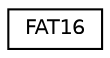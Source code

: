 digraph "Graphical Class Hierarchy"
{
  edge [fontname="Helvetica",fontsize="10",labelfontname="Helvetica",labelfontsize="10"];
  node [fontname="Helvetica",fontsize="10",shape=record];
  rankdir="LR";
  Node1 [label="FAT16",height=0.2,width=0.4,color="black", fillcolor="white", style="filled",URL="$df/dc0/classFAT16.html"];
}
